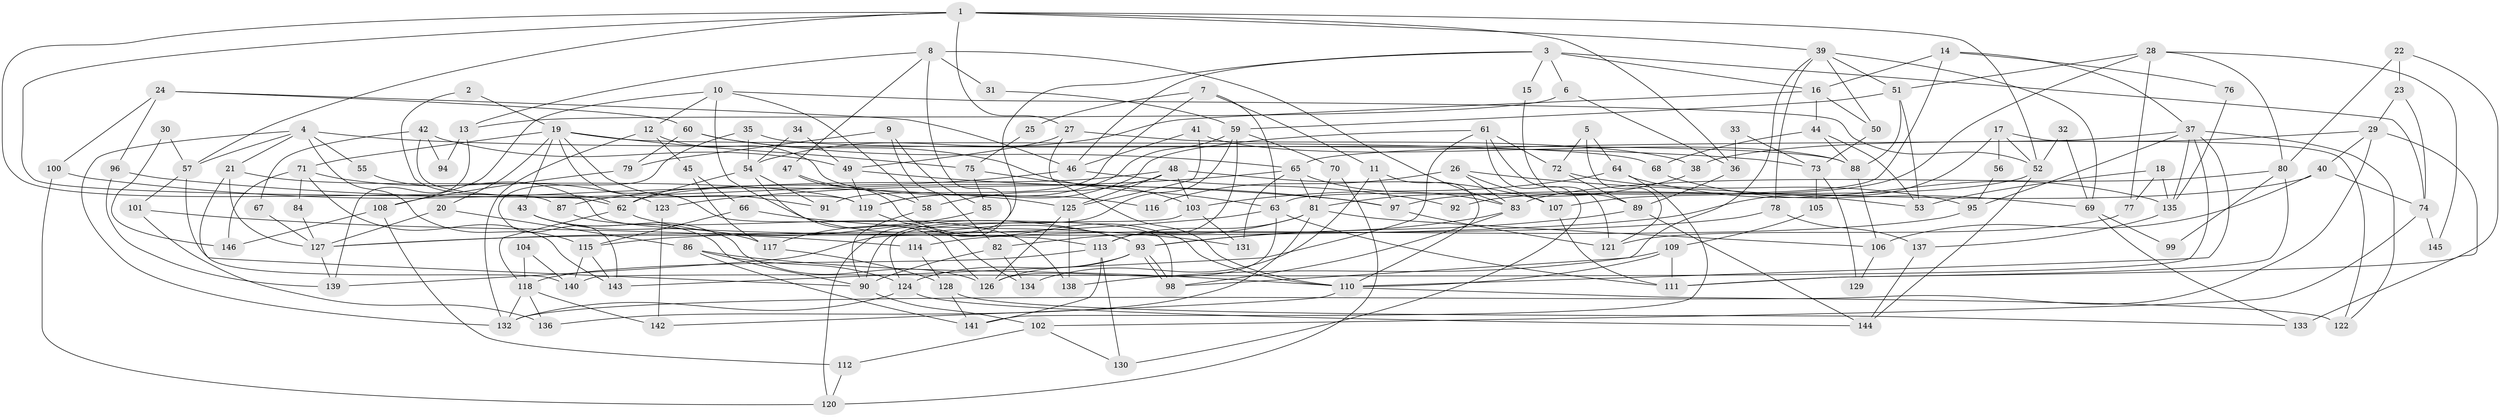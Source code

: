 // Generated by graph-tools (version 1.1) at 2025/50/03/09/25 03:50:13]
// undirected, 146 vertices, 292 edges
graph export_dot {
graph [start="1"]
  node [color=gray90,style=filled];
  1;
  2;
  3;
  4;
  5;
  6;
  7;
  8;
  9;
  10;
  11;
  12;
  13;
  14;
  15;
  16;
  17;
  18;
  19;
  20;
  21;
  22;
  23;
  24;
  25;
  26;
  27;
  28;
  29;
  30;
  31;
  32;
  33;
  34;
  35;
  36;
  37;
  38;
  39;
  40;
  41;
  42;
  43;
  44;
  45;
  46;
  47;
  48;
  49;
  50;
  51;
  52;
  53;
  54;
  55;
  56;
  57;
  58;
  59;
  60;
  61;
  62;
  63;
  64;
  65;
  66;
  67;
  68;
  69;
  70;
  71;
  72;
  73;
  74;
  75;
  76;
  77;
  78;
  79;
  80;
  81;
  82;
  83;
  84;
  85;
  86;
  87;
  88;
  89;
  90;
  91;
  92;
  93;
  94;
  95;
  96;
  97;
  98;
  99;
  100;
  101;
  102;
  103;
  104;
  105;
  106;
  107;
  108;
  109;
  110;
  111;
  112;
  113;
  114;
  115;
  116;
  117;
  118;
  119;
  120;
  121;
  122;
  123;
  124;
  125;
  126;
  127;
  128;
  129;
  130;
  131;
  132;
  133;
  134;
  135;
  136;
  137;
  138;
  139;
  140;
  141;
  142;
  143;
  144;
  145;
  146;
  1 -- 52;
  1 -- 62;
  1 -- 27;
  1 -- 36;
  1 -- 39;
  1 -- 57;
  1 -- 87;
  2 -- 62;
  2 -- 19;
  3 -- 6;
  3 -- 16;
  3 -- 15;
  3 -- 46;
  3 -- 74;
  3 -- 139;
  4 -- 132;
  4 -- 57;
  4 -- 21;
  4 -- 55;
  4 -- 73;
  4 -- 115;
  5 -- 64;
  5 -- 121;
  5 -- 72;
  6 -- 36;
  6 -- 13;
  7 -- 63;
  7 -- 91;
  7 -- 11;
  7 -- 25;
  8 -- 47;
  8 -- 83;
  8 -- 13;
  8 -- 31;
  8 -- 120;
  9 -- 79;
  9 -- 82;
  9 -- 85;
  10 -- 12;
  10 -- 93;
  10 -- 52;
  10 -- 58;
  10 -- 108;
  11 -- 110;
  11 -- 97;
  11 -- 134;
  12 -- 132;
  12 -- 45;
  12 -- 116;
  13 -- 139;
  13 -- 94;
  14 -- 63;
  14 -- 16;
  14 -- 37;
  14 -- 76;
  15 -- 89;
  16 -- 44;
  16 -- 54;
  16 -- 50;
  17 -- 127;
  17 -- 52;
  17 -- 56;
  17 -- 122;
  18 -- 135;
  18 -- 53;
  18 -- 77;
  19 -- 75;
  19 -- 98;
  19 -- 20;
  19 -- 43;
  19 -- 68;
  19 -- 71;
  19 -- 91;
  20 -- 86;
  20 -- 127;
  21 -- 127;
  21 -- 119;
  21 -- 140;
  22 -- 80;
  22 -- 111;
  22 -- 23;
  23 -- 29;
  23 -- 74;
  24 -- 60;
  24 -- 100;
  24 -- 46;
  24 -- 96;
  25 -- 75;
  26 -- 83;
  26 -- 53;
  26 -- 107;
  26 -- 116;
  27 -- 49;
  27 -- 38;
  27 -- 110;
  28 -- 51;
  28 -- 107;
  28 -- 77;
  28 -- 80;
  28 -- 145;
  29 -- 38;
  29 -- 40;
  29 -- 132;
  29 -- 133;
  30 -- 146;
  30 -- 57;
  31 -- 59;
  32 -- 69;
  32 -- 52;
  33 -- 36;
  33 -- 73;
  34 -- 49;
  34 -- 54;
  35 -- 54;
  35 -- 88;
  35 -- 143;
  36 -- 89;
  37 -- 110;
  37 -- 65;
  37 -- 95;
  37 -- 122;
  37 -- 135;
  37 -- 140;
  38 -- 81;
  39 -- 98;
  39 -- 50;
  39 -- 51;
  39 -- 69;
  39 -- 78;
  40 -- 97;
  40 -- 74;
  40 -- 106;
  41 -- 46;
  41 -- 125;
  41 -- 88;
  42 -- 119;
  42 -- 49;
  42 -- 67;
  42 -- 94;
  43 -- 126;
  43 -- 90;
  43 -- 117;
  44 -- 88;
  44 -- 68;
  44 -- 53;
  45 -- 117;
  45 -- 66;
  46 -- 87;
  46 -- 92;
  47 -- 58;
  47 -- 110;
  48 -- 58;
  48 -- 107;
  48 -- 62;
  48 -- 103;
  48 -- 125;
  49 -- 97;
  49 -- 119;
  50 -- 73;
  51 -- 88;
  51 -- 53;
  51 -- 59;
  52 -- 144;
  52 -- 92;
  54 -- 126;
  54 -- 62;
  54 -- 91;
  55 -- 113;
  56 -- 95;
  57 -- 90;
  57 -- 101;
  58 -- 90;
  59 -- 119;
  59 -- 70;
  59 -- 90;
  59 -- 113;
  60 -- 65;
  60 -- 63;
  60 -- 79;
  61 -- 143;
  61 -- 130;
  61 -- 72;
  61 -- 119;
  61 -- 121;
  62 -- 93;
  62 -- 118;
  63 -- 127;
  63 -- 111;
  63 -- 126;
  64 -- 103;
  64 -- 141;
  64 -- 135;
  65 -- 123;
  65 -- 81;
  65 -- 83;
  65 -- 131;
  66 -- 115;
  66 -- 131;
  67 -- 127;
  68 -- 69;
  69 -- 133;
  69 -- 99;
  70 -- 81;
  70 -- 120;
  71 -- 143;
  71 -- 84;
  71 -- 123;
  71 -- 146;
  72 -- 89;
  72 -- 95;
  73 -- 105;
  73 -- 129;
  74 -- 102;
  74 -- 145;
  75 -- 103;
  75 -- 85;
  76 -- 135;
  77 -- 121;
  78 -- 115;
  78 -- 137;
  79 -- 108;
  80 -- 83;
  80 -- 99;
  80 -- 111;
  81 -- 82;
  81 -- 106;
  81 -- 113;
  81 -- 136;
  82 -- 134;
  82 -- 90;
  83 -- 93;
  83 -- 98;
  84 -- 127;
  85 -- 117;
  86 -- 110;
  86 -- 124;
  86 -- 141;
  87 -- 138;
  88 -- 106;
  89 -- 93;
  89 -- 144;
  90 -- 102;
  93 -- 98;
  93 -- 98;
  93 -- 124;
  93 -- 126;
  95 -- 114;
  96 -- 97;
  96 -- 139;
  97 -- 121;
  100 -- 125;
  100 -- 120;
  101 -- 136;
  101 -- 114;
  102 -- 112;
  102 -- 130;
  103 -- 124;
  103 -- 131;
  104 -- 118;
  104 -- 140;
  105 -- 109;
  106 -- 129;
  107 -- 111;
  108 -- 112;
  108 -- 146;
  109 -- 138;
  109 -- 110;
  109 -- 111;
  110 -- 122;
  110 -- 142;
  112 -- 120;
  113 -- 118;
  113 -- 130;
  113 -- 141;
  114 -- 128;
  115 -- 140;
  115 -- 143;
  117 -- 128;
  118 -- 132;
  118 -- 136;
  118 -- 142;
  119 -- 134;
  123 -- 142;
  124 -- 132;
  124 -- 144;
  125 -- 126;
  125 -- 138;
  127 -- 139;
  128 -- 141;
  128 -- 133;
  135 -- 137;
  137 -- 144;
}
